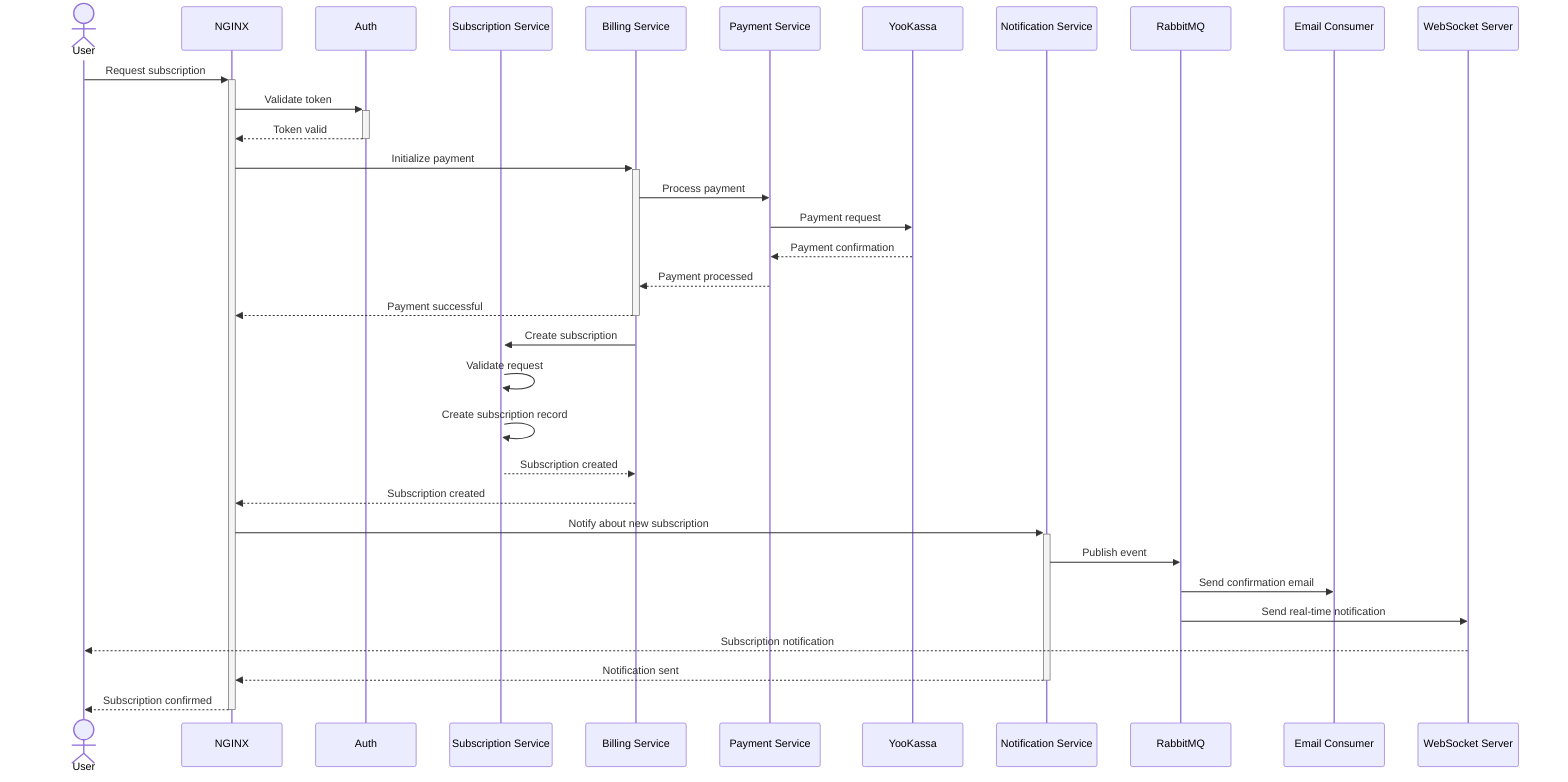 sequenceDiagram
    actor User
    participant NGINX
    participant Auth
    participant Sub as Subscription Service
    participant Bill as Billing Service
    participant Pay as Payment Service
    participant YK as YooKassa
    participant Notif as Notification Service
    participant RMQ as RabbitMQ
    participant Email as Email Consumer
    participant WS as WebSocket Server

    User->>+NGINX: Request subscription
    NGINX->>+Auth: Validate token
    Auth-->>-NGINX: Token valid
    
    NGINX->>+Bill: Initialize payment
    Bill->>Pay: Process payment
    Pay->>YK: Payment request
    YK-->>Pay: Payment confirmation
    Pay-->>Bill: Payment processed
    Bill-->>-NGINX: Payment successful

    Bill->>+Sub: Create subscription
    Sub->>Sub: Validate request
    Sub->>Sub: Create subscription record
    Sub-->>Bill: Subscription created
    Bill-->> NGINX: Subscription created

    NGINX->>+Notif: Notify about new subscription
    Notif->>RMQ: Publish event
    RMQ->>Email: Send confirmation email
    RMQ->>WS: Send real-time notification
    WS-->>User: Subscription notification
    Notif-->>-NGINX: Notification sent
    
    NGINX-->>-User: Subscription confirmed